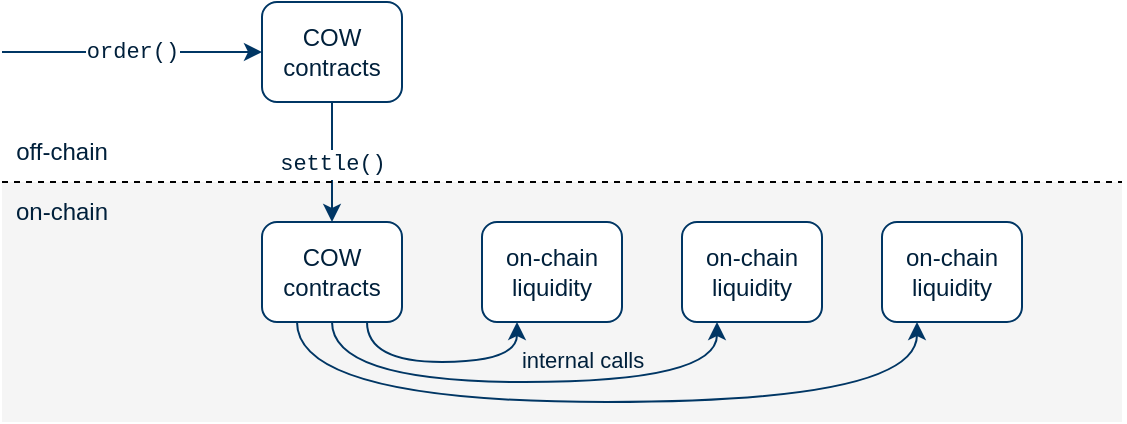 <mxfile version="20.8.16" type="device"><diagram name="Page-1" id="9r9I9pyghqZJYtWIarmW"><mxGraphModel dx="1001" dy="1752" grid="1" gridSize="10" guides="1" tooltips="1" connect="1" arrows="1" fold="1" page="1" pageScale="1" pageWidth="600" pageHeight="240" math="0" shadow="0"><root><mxCell id="0"/><mxCell id="1" parent="0"/><mxCell id="u1KozPr3kR70f_pBD7ld-2" value="" style="rounded=0;whiteSpace=wrap;html=1;fillColor=#f5f5f5;strokeColor=none;shadow=0;fontColor=#00203B;" parent="1" vertex="1"><mxGeometry x="20" y="-840" width="560" height="120" as="geometry"/></mxCell><mxCell id="u1KozPr3kR70f_pBD7ld-3" value="on-chain" style="text;html=1;strokeColor=none;fillColor=none;align=center;verticalAlign=middle;whiteSpace=wrap;rounded=0;fontColor=#00203B;" parent="1" vertex="1"><mxGeometry x="20" y="-840" width="60" height="30" as="geometry"/></mxCell><mxCell id="u1KozPr3kR70f_pBD7ld-4" value="off-chain" style="text;html=1;strokeColor=none;fillColor=none;align=center;verticalAlign=middle;whiteSpace=wrap;rounded=0;fontColor=#00203B;" parent="1" vertex="1"><mxGeometry x="20" y="-870" width="60" height="30" as="geometry"/></mxCell><mxCell id="u1KozPr3kR70f_pBD7ld-15" style="edgeStyle=orthogonalEdgeStyle;orthogonalLoop=1;jettySize=auto;html=1;exitX=0.75;exitY=1;exitDx=0;exitDy=0;entryX=0.25;entryY=1;entryDx=0;entryDy=0;fontFamily=Courier New;curved=1;fontColor=#00203B;strokeColor=#003664;" parent="1" source="u1KozPr3kR70f_pBD7ld-5" target="u1KozPr3kR70f_pBD7ld-12" edge="1"><mxGeometry relative="1" as="geometry"/></mxCell><mxCell id="u1KozPr3kR70f_pBD7ld-16" value="&lt;font face=&quot;Helvetica&quot;&gt;internal calls&lt;/font&gt;" style="edgeStyle=orthogonalEdgeStyle;curved=1;orthogonalLoop=1;jettySize=auto;html=1;exitX=0.5;exitY=1;exitDx=0;exitDy=0;entryX=0.25;entryY=1;entryDx=0;entryDy=0;fontFamily=Courier New;labelBackgroundColor=none;fontColor=#00203B;strokeColor=#003664;" parent="1" source="u1KozPr3kR70f_pBD7ld-5" target="u1KozPr3kR70f_pBD7ld-13" edge="1"><mxGeometry x="0.228" y="10" relative="1" as="geometry"><Array as="points"><mxPoint x="185" y="-740"/><mxPoint x="378" y="-740"/></Array><mxPoint as="offset"/></mxGeometry></mxCell><mxCell id="u1KozPr3kR70f_pBD7ld-17" style="edgeStyle=orthogonalEdgeStyle;curved=1;orthogonalLoop=1;jettySize=auto;html=1;exitX=0.25;exitY=1;exitDx=0;exitDy=0;entryX=0.25;entryY=1;entryDx=0;entryDy=0;fontFamily=Courier New;fontColor=#00203B;strokeColor=#003664;" parent="1" source="u1KozPr3kR70f_pBD7ld-5" target="u1KozPr3kR70f_pBD7ld-14" edge="1"><mxGeometry relative="1" as="geometry"><Array as="points"><mxPoint x="168" y="-730"/><mxPoint x="478" y="-730"/></Array></mxGeometry></mxCell><mxCell id="u1KozPr3kR70f_pBD7ld-5" value="COW contracts" style="rounded=1;whiteSpace=wrap;html=1;fontColor=#00203B;strokeColor=#003664;" parent="1" vertex="1"><mxGeometry x="150" y="-820" width="70" height="50" as="geometry"/></mxCell><mxCell id="u1KozPr3kR70f_pBD7ld-7" value="&lt;font face=&quot;Courier New&quot;&gt;settle()&lt;/font&gt;" style="endArrow=classic;html=1;rounded=0;exitX=0.5;exitY=1;exitDx=0;exitDy=0;entryX=0.5;entryY=0;entryDx=0;entryDy=0;fontColor=#00203B;strokeColor=#003664;" parent="1" source="u1KozPr3kR70f_pBD7ld-26" target="u1KozPr3kR70f_pBD7ld-5" edge="1"><mxGeometry x="0.009" width="50" height="50" relative="1" as="geometry"><mxPoint x="184" y="-873.5" as="sourcePoint"/><mxPoint x="340" y="-880" as="targetPoint"/><mxPoint as="offset"/></mxGeometry></mxCell><mxCell id="u1KozPr3kR70f_pBD7ld-10" value="" style="endArrow=none;dashed=1;html=1;rounded=0;fontFamily=Courier New;exitX=0;exitY=0;exitDx=0;exitDy=0;entryX=1;entryY=0;entryDx=0;entryDy=0;fontColor=#00203B;" parent="1" source="u1KozPr3kR70f_pBD7ld-2" target="u1KozPr3kR70f_pBD7ld-2" edge="1"><mxGeometry width="50" height="50" relative="1" as="geometry"><mxPoint x="290" y="-840" as="sourcePoint"/><mxPoint x="340" y="-890" as="targetPoint"/></mxGeometry></mxCell><mxCell id="u1KozPr3kR70f_pBD7ld-12" value="on-chain liquidity" style="rounded=1;whiteSpace=wrap;html=1;fontColor=#00203B;strokeColor=#003664;" parent="1" vertex="1"><mxGeometry x="260" y="-820" width="70" height="50" as="geometry"/></mxCell><mxCell id="u1KozPr3kR70f_pBD7ld-13" value="on-chain liquidity" style="rounded=1;whiteSpace=wrap;html=1;fontColor=#00203B;strokeColor=#003664;" parent="1" vertex="1"><mxGeometry x="360" y="-820" width="70" height="50" as="geometry"/></mxCell><mxCell id="u1KozPr3kR70f_pBD7ld-14" value="on-chain liquidity" style="rounded=1;whiteSpace=wrap;html=1;fontColor=#00203B;strokeColor=#003664;" parent="1" vertex="1"><mxGeometry x="460" y="-820" width="70" height="50" as="geometry"/></mxCell><mxCell id="u1KozPr3kR70f_pBD7ld-23" value="&lt;font face=&quot;Courier New&quot;&gt;order()&lt;/font&gt;" style="endArrow=classic;html=1;labelBackgroundColor=default;fontFamily=Helvetica;fontColor=#00203B;curved=1;entryX=0;entryY=0.5;entryDx=0;entryDy=0;strokeColor=#003664;" parent="1" target="u1KozPr3kR70f_pBD7ld-26" edge="1"><mxGeometry width="50" height="50" relative="1" as="geometry"><mxPoint x="20" y="-905" as="sourcePoint"/><mxPoint x="145.6" y="-912" as="targetPoint"/></mxGeometry></mxCell><mxCell id="u1KozPr3kR70f_pBD7ld-26" value="COW contracts" style="rounded=1;whiteSpace=wrap;html=1;fontColor=#00203B;strokeColor=#003664;" parent="1" vertex="1"><mxGeometry x="150" y="-930" width="70" height="50" as="geometry"/></mxCell></root></mxGraphModel></diagram></mxfile>